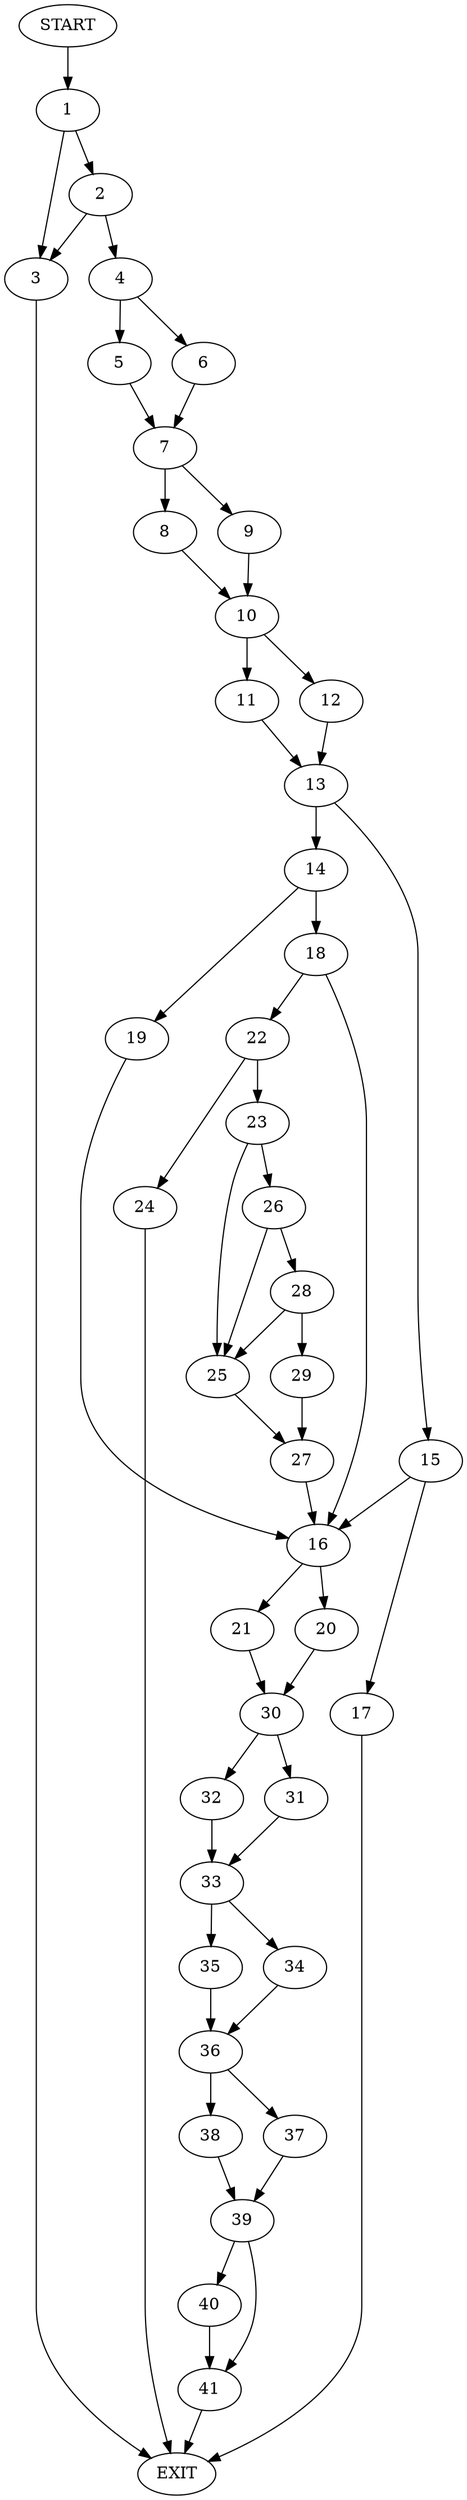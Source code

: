 digraph {
0 [label="START"]
42 [label="EXIT"]
0 -> 1
1 -> 2
1 -> 3
2 -> 4
2 -> 3
3 -> 42
4 -> 5
4 -> 6
5 -> 7
6 -> 7
7 -> 8
7 -> 9
8 -> 10
9 -> 10
10 -> 11
10 -> 12
11 -> 13
12 -> 13
13 -> 14
13 -> 15
15 -> 16
15 -> 17
14 -> 18
14 -> 19
16 -> 20
16 -> 21
17 -> 42
19 -> 16
18 -> 22
18 -> 16
22 -> 23
22 -> 24
23 -> 25
23 -> 26
24 -> 42
25 -> 27
26 -> 25
26 -> 28
28 -> 29
28 -> 25
29 -> 27
27 -> 16
21 -> 30
20 -> 30
30 -> 31
30 -> 32
32 -> 33
31 -> 33
33 -> 34
33 -> 35
35 -> 36
34 -> 36
36 -> 37
36 -> 38
38 -> 39
37 -> 39
39 -> 40
39 -> 41
41 -> 42
40 -> 41
}
